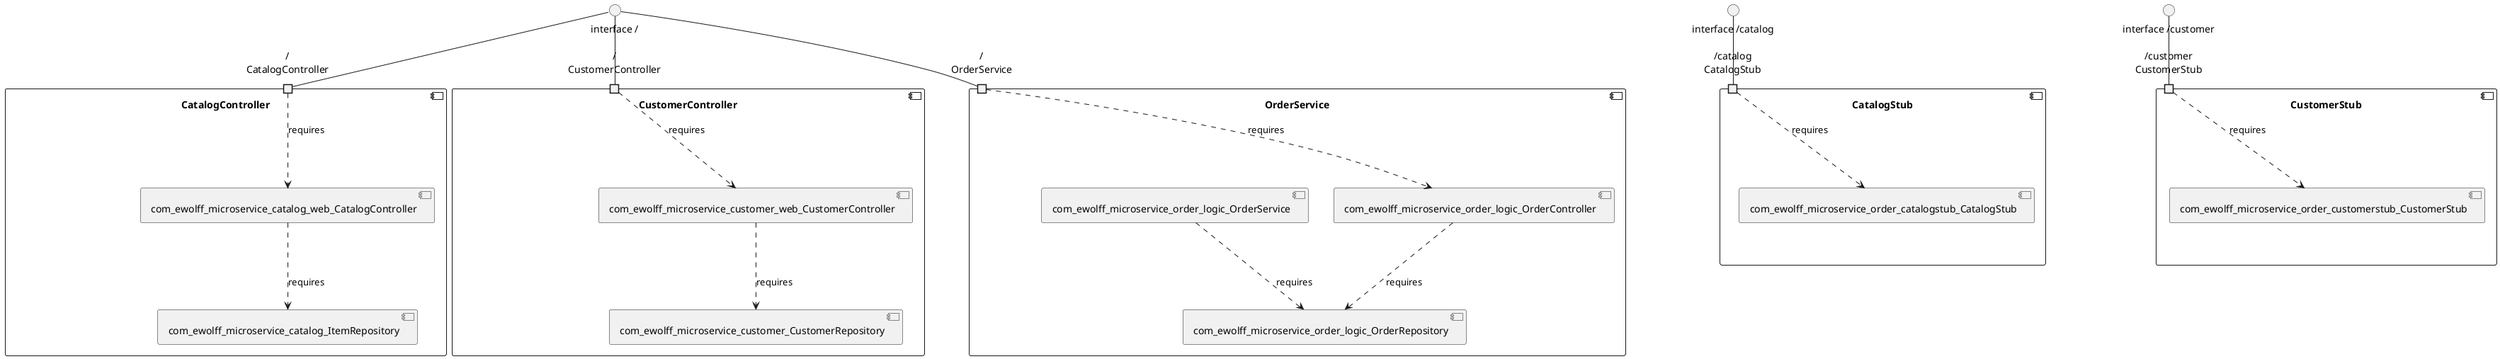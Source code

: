 @startuml
skinparam fixCircleLabelOverlapping true
component "CatalogController\n\n\n\n\n\n" {
[com_ewolff_microservice_catalog_web_CatalogController]
[com_ewolff_microservice_catalog_ItemRepository]
portin "/\nCatalogController"
[com_ewolff_microservice_catalog_web_CatalogController]..>[com_ewolff_microservice_catalog_ItemRepository] : requires
"/\nCatalogController"..>[com_ewolff_microservice_catalog_web_CatalogController] : requires
}
"interface /"--"/\nCatalogController"
component "CatalogStub\n\n\n\n\n\n" {
[com_ewolff_microservice_order_catalogstub_CatalogStub]
portin "/catalog\nCatalogStub"
"/catalog\nCatalogStub"..>[com_ewolff_microservice_order_catalogstub_CatalogStub] : requires
}
"interface /catalog"--"/catalog\nCatalogStub"
component "CustomerController\n\n\n\n\n\n" {
[com_ewolff_microservice_customer_web_CustomerController]
[com_ewolff_microservice_customer_CustomerRepository]
portin "/\nCustomerController"
[com_ewolff_microservice_customer_web_CustomerController]..>[com_ewolff_microservice_customer_CustomerRepository] : requires
"/\nCustomerController"..>[com_ewolff_microservice_customer_web_CustomerController] : requires
}
"interface /"--"/\nCustomerController"
component "CustomerStub\n\n\n\n\n\n" {
[com_ewolff_microservice_order_customerstub_CustomerStub]
portin "/customer\nCustomerStub"
"/customer\nCustomerStub"..>[com_ewolff_microservice_order_customerstub_CustomerStub] : requires
}
"interface /customer"--"/customer\nCustomerStub"
component "OrderService\n\n\n\n\n\n" {
[com_ewolff_microservice_order_logic_OrderService]
[com_ewolff_microservice_order_logic_OrderController]
[com_ewolff_microservice_order_logic_OrderRepository]
portin "/\nOrderService"
[com_ewolff_microservice_order_logic_OrderService]..>[com_ewolff_microservice_order_logic_OrderRepository] : requires
[com_ewolff_microservice_order_logic_OrderController]..>[com_ewolff_microservice_order_logic_OrderRepository] : requires
"/\nOrderService"..>[com_ewolff_microservice_order_logic_OrderController] : requires
}
"interface /"--"/\nOrderService"

@enduml
